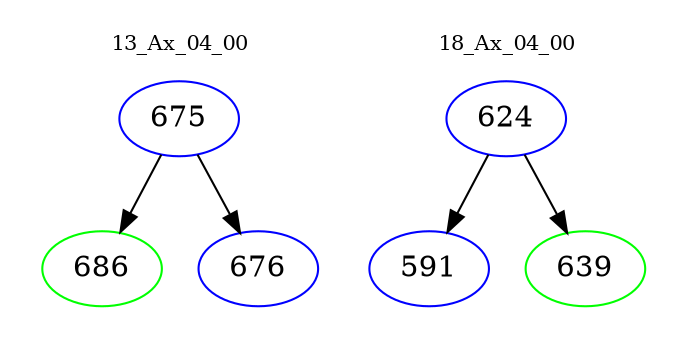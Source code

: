 digraph{
subgraph cluster_0 {
color = white
label = "13_Ax_04_00";
fontsize=10;
T0_675 [label="675", color="blue"]
T0_675 -> T0_686 [color="black"]
T0_686 [label="686", color="green"]
T0_675 -> T0_676 [color="black"]
T0_676 [label="676", color="blue"]
}
subgraph cluster_1 {
color = white
label = "18_Ax_04_00";
fontsize=10;
T1_624 [label="624", color="blue"]
T1_624 -> T1_591 [color="black"]
T1_591 [label="591", color="blue"]
T1_624 -> T1_639 [color="black"]
T1_639 [label="639", color="green"]
}
}
